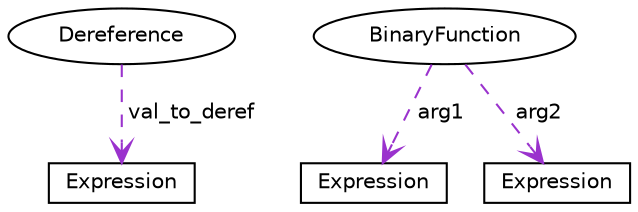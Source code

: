 digraph G
{
  edge [fontname="Helvetica",fontsize=10,labelfontname="Helvetica",labelfontsize=10,color="darkorchid3",style="dashed", arrowhead="open"];
  node [fontname="Helvetica",fontsize=10,shape=record,height=0.2,width=0.4,color="black"];
  Deref [label="Dereference",shape=ellipse];
  Deref -> Contents [label=" val_to_deref"];
  Contents [label="Expression"];

  BinaryFunc [label="BinaryFunction",shape=ellipse];
  BinaryFunc -> Arg1 [label=" arg1"];
  BinaryFunc -> Arg2 [label=" arg2"];
  Arg1 [label="Expression"];
  Arg2 [label="Expression"];
}

